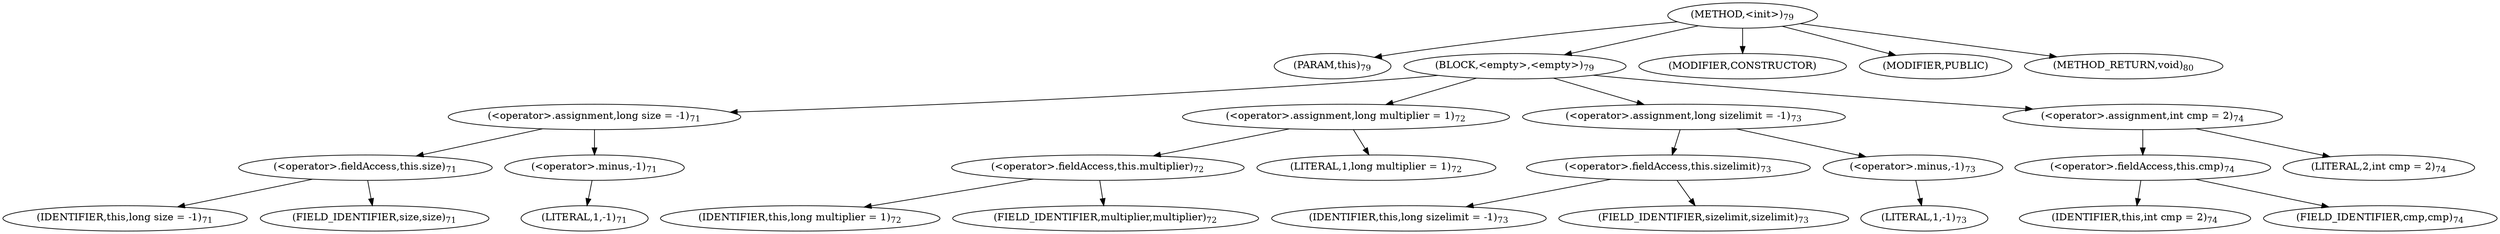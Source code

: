 digraph "&lt;init&gt;" {  
"57" [label = <(METHOD,&lt;init&gt;)<SUB>79</SUB>> ]
"58" [label = <(PARAM,this)<SUB>79</SUB>> ]
"59" [label = <(BLOCK,&lt;empty&gt;,&lt;empty&gt;)<SUB>79</SUB>> ]
"60" [label = <(&lt;operator&gt;.assignment,long size = -1)<SUB>71</SUB>> ]
"61" [label = <(&lt;operator&gt;.fieldAccess,this.size)<SUB>71</SUB>> ]
"62" [label = <(IDENTIFIER,this,long size = -1)<SUB>71</SUB>> ]
"63" [label = <(FIELD_IDENTIFIER,size,size)<SUB>71</SUB>> ]
"64" [label = <(&lt;operator&gt;.minus,-1)<SUB>71</SUB>> ]
"65" [label = <(LITERAL,1,-1)<SUB>71</SUB>> ]
"66" [label = <(&lt;operator&gt;.assignment,long multiplier = 1)<SUB>72</SUB>> ]
"67" [label = <(&lt;operator&gt;.fieldAccess,this.multiplier)<SUB>72</SUB>> ]
"68" [label = <(IDENTIFIER,this,long multiplier = 1)<SUB>72</SUB>> ]
"69" [label = <(FIELD_IDENTIFIER,multiplier,multiplier)<SUB>72</SUB>> ]
"70" [label = <(LITERAL,1,long multiplier = 1)<SUB>72</SUB>> ]
"71" [label = <(&lt;operator&gt;.assignment,long sizelimit = -1)<SUB>73</SUB>> ]
"72" [label = <(&lt;operator&gt;.fieldAccess,this.sizelimit)<SUB>73</SUB>> ]
"73" [label = <(IDENTIFIER,this,long sizelimit = -1)<SUB>73</SUB>> ]
"74" [label = <(FIELD_IDENTIFIER,sizelimit,sizelimit)<SUB>73</SUB>> ]
"75" [label = <(&lt;operator&gt;.minus,-1)<SUB>73</SUB>> ]
"76" [label = <(LITERAL,1,-1)<SUB>73</SUB>> ]
"77" [label = <(&lt;operator&gt;.assignment,int cmp = 2)<SUB>74</SUB>> ]
"78" [label = <(&lt;operator&gt;.fieldAccess,this.cmp)<SUB>74</SUB>> ]
"79" [label = <(IDENTIFIER,this,int cmp = 2)<SUB>74</SUB>> ]
"80" [label = <(FIELD_IDENTIFIER,cmp,cmp)<SUB>74</SUB>> ]
"81" [label = <(LITERAL,2,int cmp = 2)<SUB>74</SUB>> ]
"82" [label = <(MODIFIER,CONSTRUCTOR)> ]
"83" [label = <(MODIFIER,PUBLIC)> ]
"84" [label = <(METHOD_RETURN,void)<SUB>80</SUB>> ]
  "57" -> "58" 
  "57" -> "59" 
  "57" -> "82" 
  "57" -> "83" 
  "57" -> "84" 
  "59" -> "60" 
  "59" -> "66" 
  "59" -> "71" 
  "59" -> "77" 
  "60" -> "61" 
  "60" -> "64" 
  "61" -> "62" 
  "61" -> "63" 
  "64" -> "65" 
  "66" -> "67" 
  "66" -> "70" 
  "67" -> "68" 
  "67" -> "69" 
  "71" -> "72" 
  "71" -> "75" 
  "72" -> "73" 
  "72" -> "74" 
  "75" -> "76" 
  "77" -> "78" 
  "77" -> "81" 
  "78" -> "79" 
  "78" -> "80" 
}
